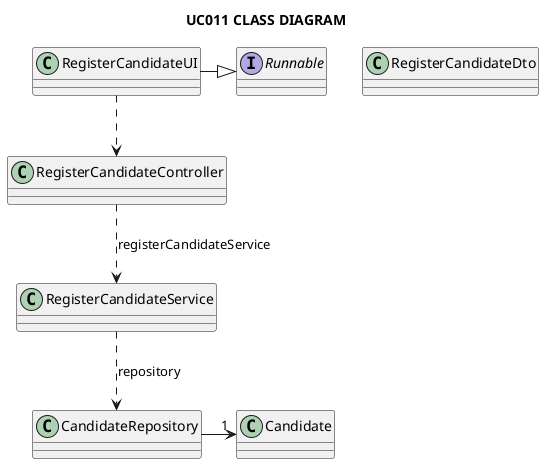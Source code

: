 @startuml

title UC011 CLASS DIAGRAM

interface Runnable {

}

class RegisterCandidateUI {

}

class RegisterCandidateController {

}

class RegisterCandidateDto {

}

class RegisterCandidateService {

}


class Candidate {

}

class CandidateRepository {

}


RegisterCandidateUI ..> RegisterCandidateController
RegisterCandidateController ..> RegisterCandidateService: registerCandidateService
RegisterCandidateService ..> CandidateRepository:repository
RegisterCandidateUI -|> Runnable
CandidateRepository -right-> "1"Candidate

@enduml
